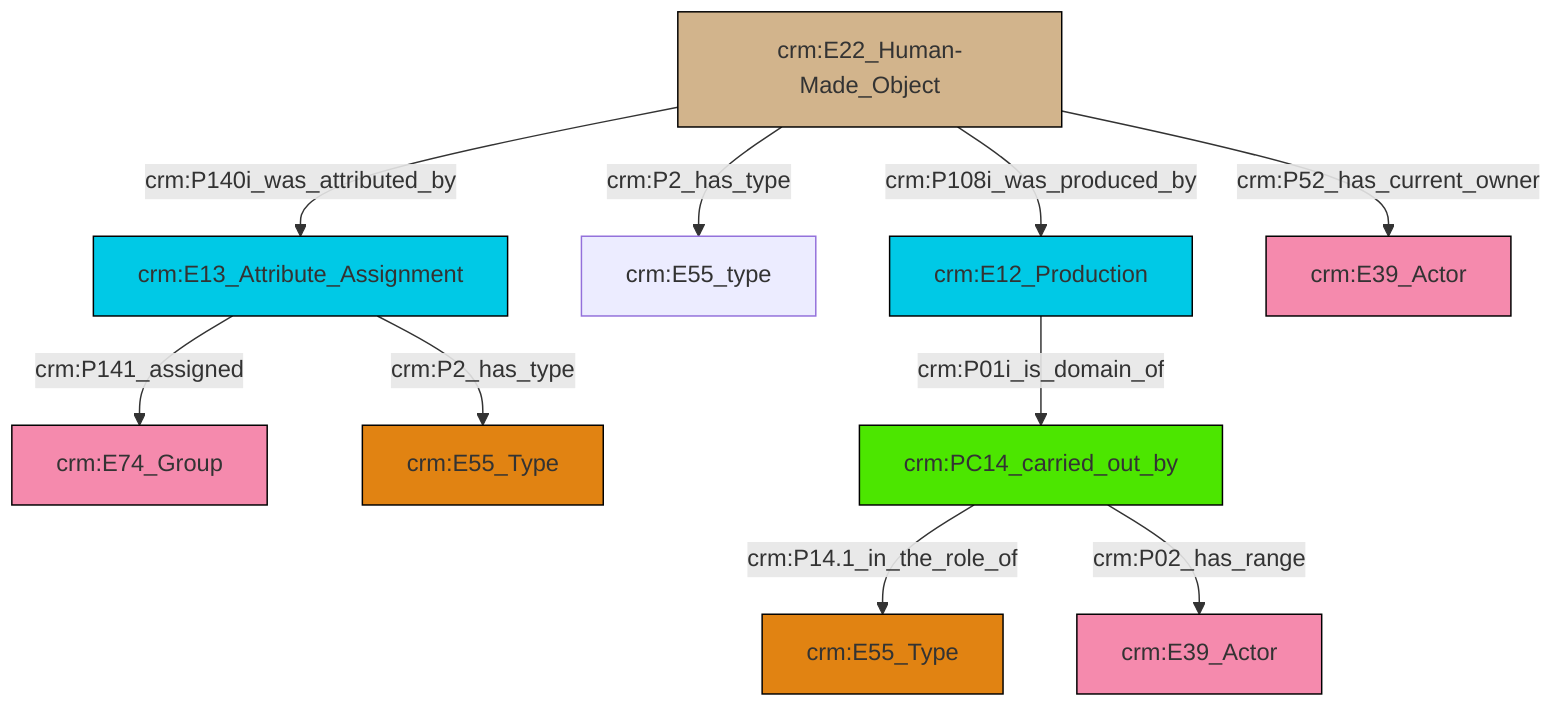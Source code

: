 graph TD
classDef Literal fill:#f2f2f2,stroke:#000000;
classDef CRM_Entity fill:#FFFFFF,stroke:#000000;
classDef Temporal_Entity fill:#00C9E6, stroke:#000000;
classDef Type fill:#E18312, stroke:#000000;
classDef Time-Span fill:#2C9C91, stroke:#000000;
classDef Appellation fill:#FFEB7F, stroke:#000000;
classDef Place fill:#008836, stroke:#000000;
classDef Persistent_Item fill:#B266B2, stroke:#000000;
classDef Conceptual_Object fill:#FFD700, stroke:#000000;
classDef Physical_Thing fill:#D2B48C, stroke:#000000;
classDef Actor fill:#f58aad, stroke:#000000;
classDef PC_Classes fill:#4ce600, stroke:#000000;
classDef Multi fill:#cccccc,stroke:#000000;

2["crm:E22_Human-Made_Object"]:::Physical_Thing -->|crm:P140i_was_attributed_by| 3["crm:E13_Attribute_Assignment"]:::Temporal_Entity
2["crm:E22_Human-Made_Object"]:::Physical_Thing -->|crm:P2_has_type| 6["crm:E55_type"]:::Default
2["crm:E22_Human-Made_Object"]:::Physical_Thing -->|crm:P108i_was_produced_by| 7["crm:E12_Production"]:::Temporal_Entity
8["crm:PC14_carried_out_by"]:::PC_Classes -->|crm:P14.1_in_the_role_of| 9["crm:E55_Type"]:::Type
3["crm:E13_Attribute_Assignment"]:::Temporal_Entity -->|crm:P141_assigned| 4["crm:E74_Group"]:::Actor
2["crm:E22_Human-Made_Object"]:::Physical_Thing -->|crm:P52_has_current_owner| 10["crm:E39_Actor"]:::Actor
8["crm:PC14_carried_out_by"]:::PC_Classes -->|crm:P02_has_range| 0["crm:E39_Actor"]:::Actor
7["crm:E12_Production"]:::Temporal_Entity -->|crm:P01i_is_domain_of| 8["crm:PC14_carried_out_by"]:::PC_Classes
3["crm:E13_Attribute_Assignment"]:::Temporal_Entity -->|crm:P2_has_type| 11["crm:E55_Type"]:::Type